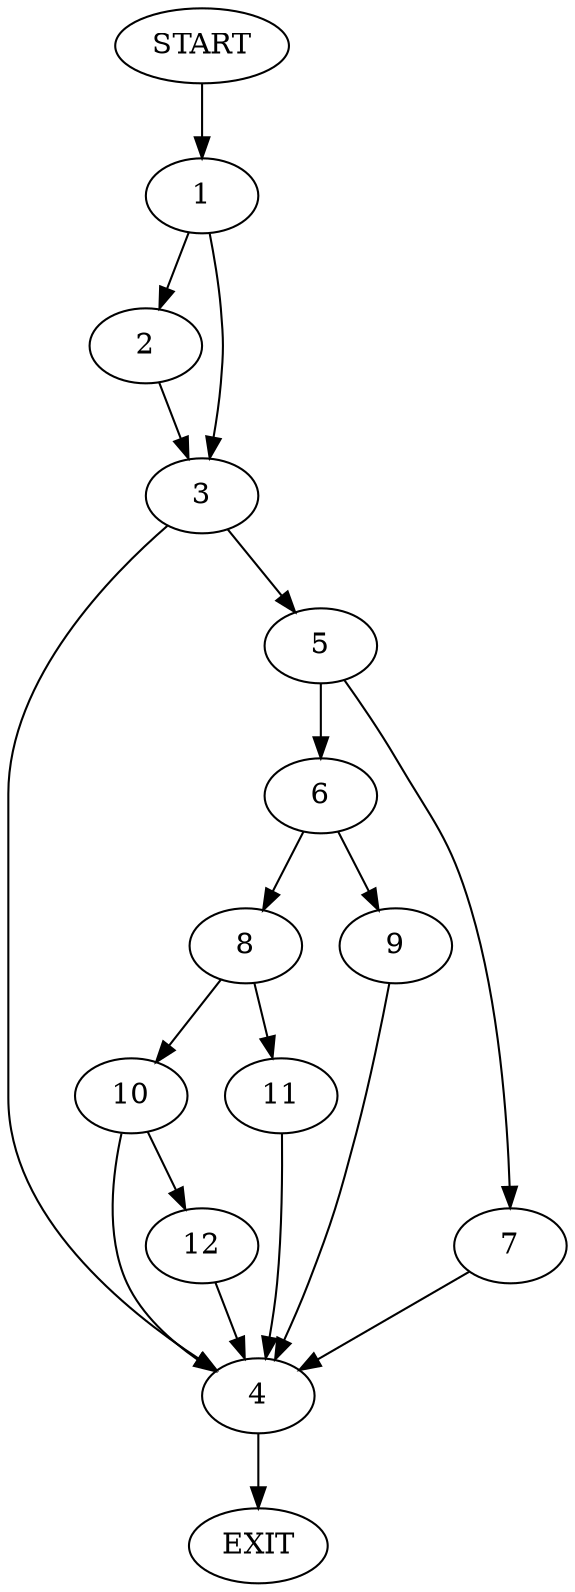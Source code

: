 digraph {
0 [label="START"]
13 [label="EXIT"]
0 -> 1
1 -> 2
1 -> 3
2 -> 3
3 -> 4
3 -> 5
5 -> 6
5 -> 7
4 -> 13
7 -> 4
6 -> 8
6 -> 9
9 -> 4
8 -> 10
8 -> 11
11 -> 4
10 -> 4
10 -> 12
12 -> 4
}
